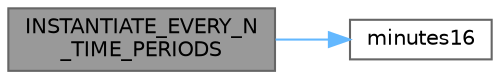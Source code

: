 digraph "INSTANTIATE_EVERY_N_TIME_PERIODS"
{
 // LATEX_PDF_SIZE
  bgcolor="transparent";
  edge [fontname=Helvetica,fontsize=10,labelfontname=Helvetica,labelfontsize=10];
  node [fontname=Helvetica,fontsize=10,shape=box,height=0.2,width=0.4];
  rankdir="LR";
  Node1 [id="Node000001",label="INSTANTIATE_EVERY_N\l_TIME_PERIODS",height=0.2,width=0.4,color="gray40", fillcolor="grey60", style="filled", fontcolor="black",tooltip="Create the CEveryNMinutes class for minutes intervals."];
  Node1 -> Node2 [id="edge1_Node000001_Node000002",color="steelblue1",style="solid",tooltip=" "];
  Node2 [id="Node000002",label="minutes16",height=0.2,width=0.4,color="grey40", fillcolor="white", style="filled",URL="$d5/df2/group___timekeeping_ga223820399921e32ddf018a90223ff336.html#ga223820399921e32ddf018a90223ff336",tooltip="Return the current minutes since boot in a 16-bit value."];
}
